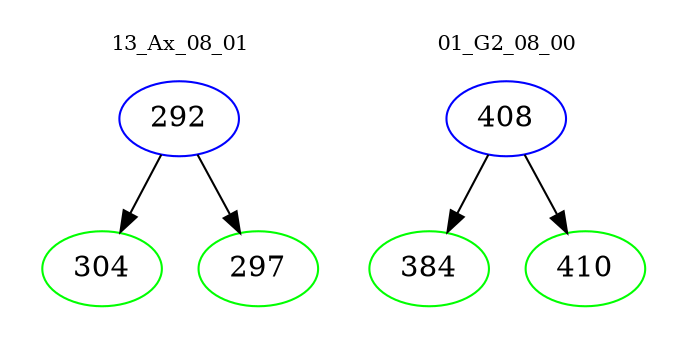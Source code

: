 digraph{
subgraph cluster_0 {
color = white
label = "13_Ax_08_01";
fontsize=10;
T0_292 [label="292", color="blue"]
T0_292 -> T0_304 [color="black"]
T0_304 [label="304", color="green"]
T0_292 -> T0_297 [color="black"]
T0_297 [label="297", color="green"]
}
subgraph cluster_1 {
color = white
label = "01_G2_08_00";
fontsize=10;
T1_408 [label="408", color="blue"]
T1_408 -> T1_384 [color="black"]
T1_384 [label="384", color="green"]
T1_408 -> T1_410 [color="black"]
T1_410 [label="410", color="green"]
}
}
